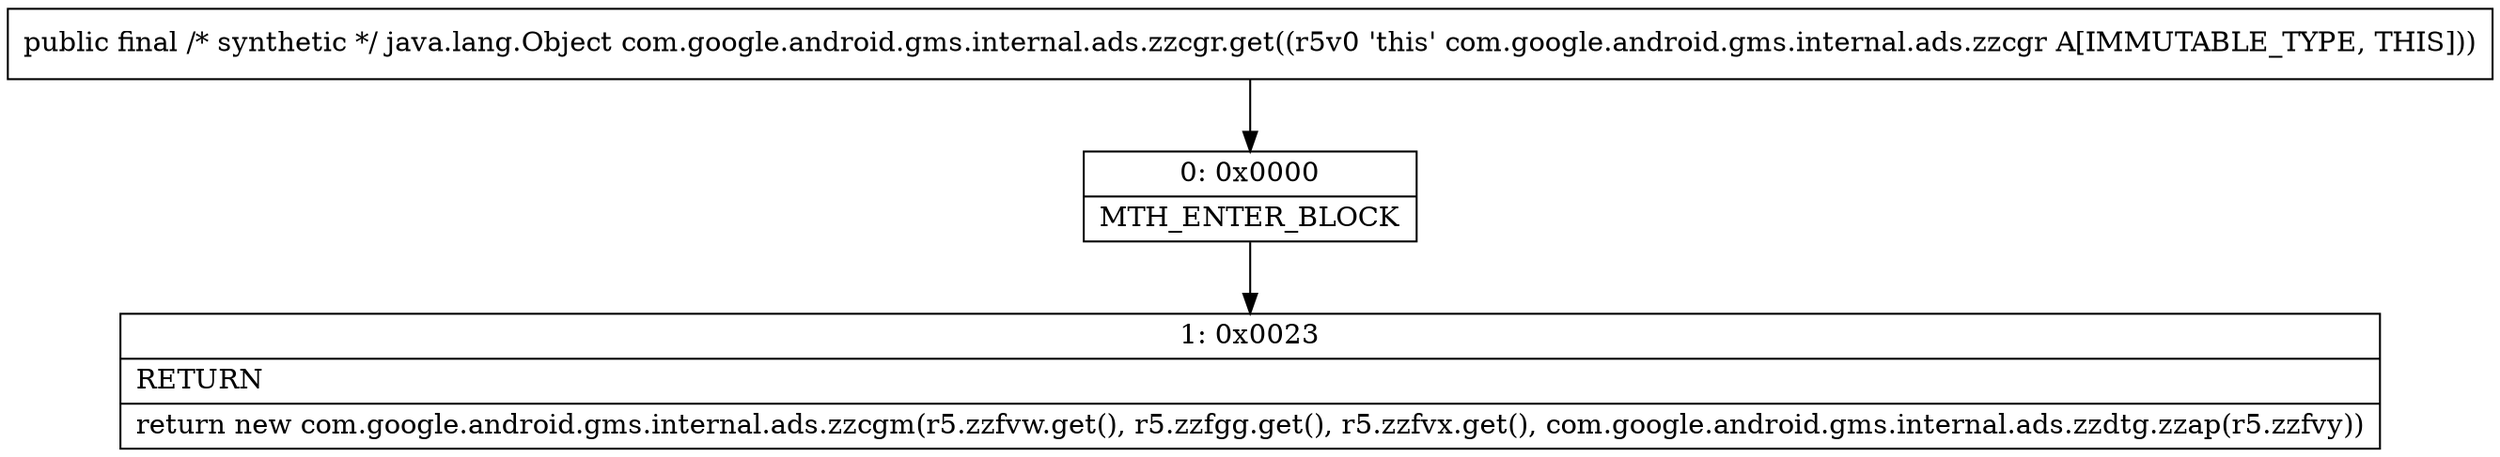 digraph "CFG forcom.google.android.gms.internal.ads.zzcgr.get()Ljava\/lang\/Object;" {
Node_0 [shape=record,label="{0\:\ 0x0000|MTH_ENTER_BLOCK\l}"];
Node_1 [shape=record,label="{1\:\ 0x0023|RETURN\l|return new com.google.android.gms.internal.ads.zzcgm(r5.zzfvw.get(), r5.zzfgg.get(), r5.zzfvx.get(), com.google.android.gms.internal.ads.zzdtg.zzap(r5.zzfvy))\l}"];
MethodNode[shape=record,label="{public final \/* synthetic *\/ java.lang.Object com.google.android.gms.internal.ads.zzcgr.get((r5v0 'this' com.google.android.gms.internal.ads.zzcgr A[IMMUTABLE_TYPE, THIS])) }"];
MethodNode -> Node_0;
Node_0 -> Node_1;
}

